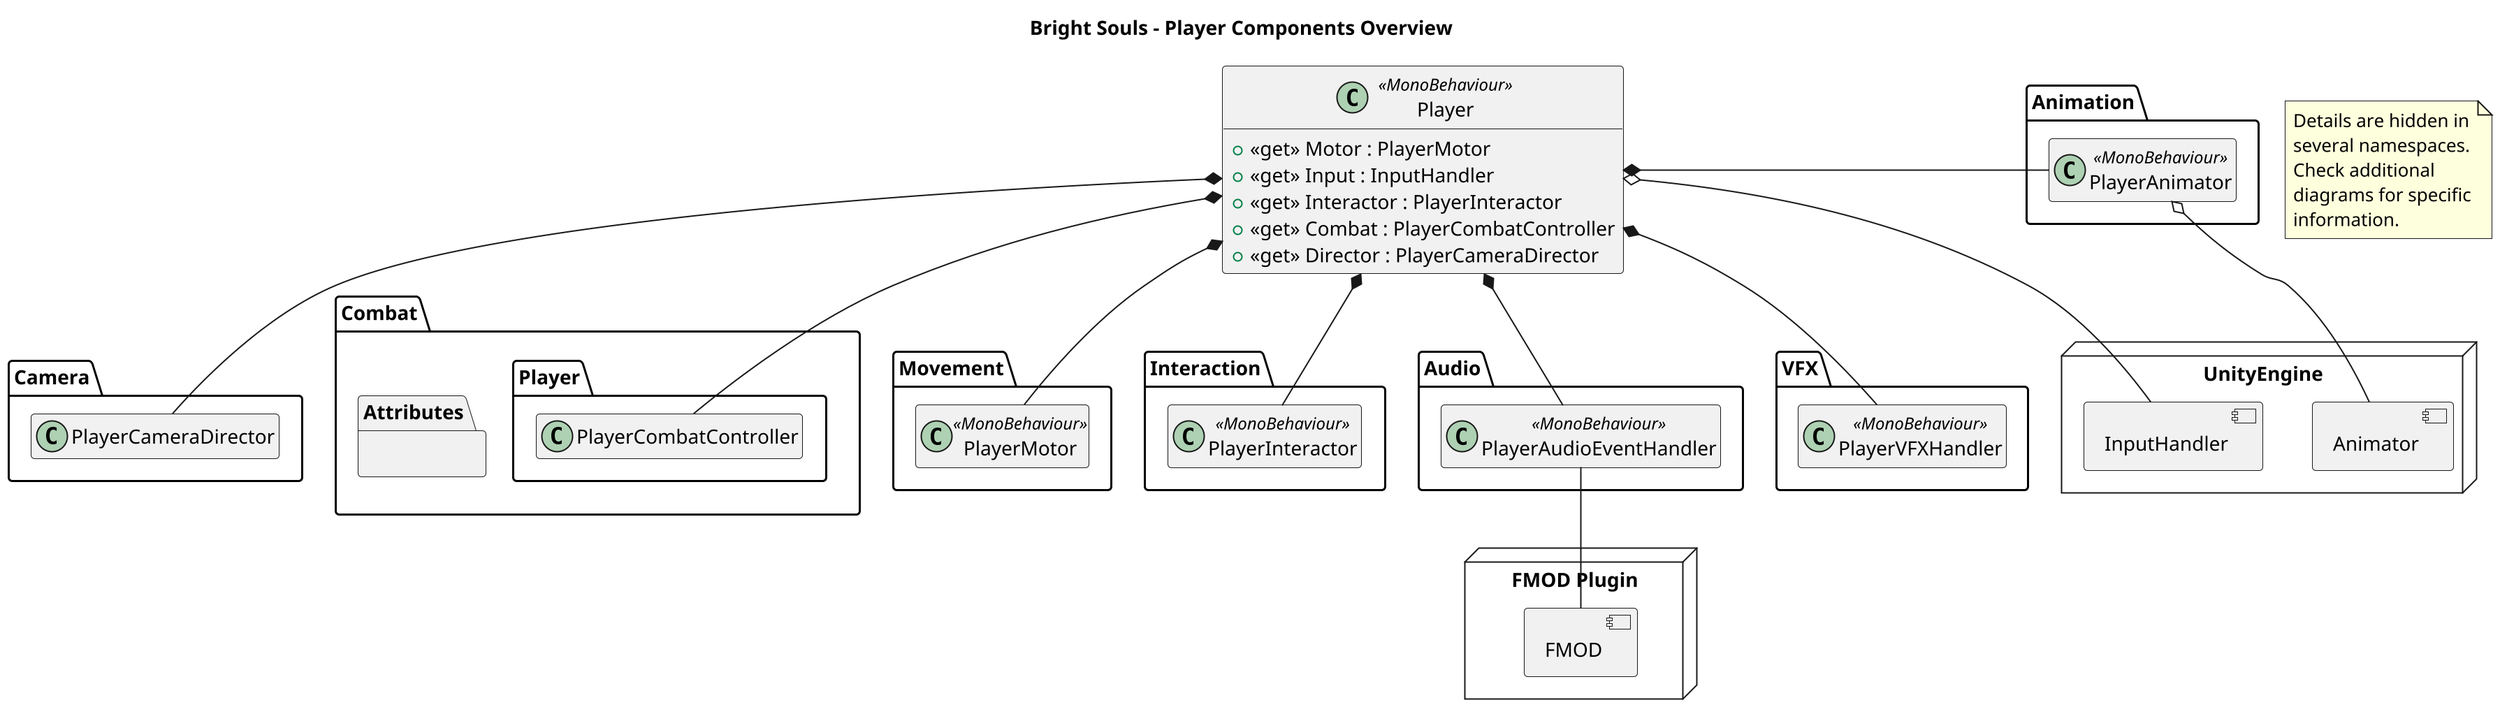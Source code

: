 @startuml Player Overview
title Bright Souls - Player Components Overview

class Player <<MonoBehaviour>> {
    +<<get>> Motor : PlayerMotor
    +<<get>> Input : InputHandler
    +<<get>> Interactor : PlayerInteractor
    +<<get>> Combat : PlayerCombatController
    +<<get>> Director : PlayerCameraDirector
}

note "Details are hidden in\nseveral namespaces.\nCheck additional\ndiagrams for specific\ninformation." as N1

namespace Camera {
    .Player *-- PlayerCameraDirector
    hide members
}

namespace Combat.Player {
    .Player *-- PlayerCombatController
    hide members
}
namespace Combat.Attributes {
    hide members
}

namespace Movement {
    class PlayerMotor <<MonoBehaviour>>
    .Player *-- PlayerMotor
}

namespace Interaction {
    class PlayerInteractor<<MonoBehaviour>>

    .Player *-- PlayerInteractor
}

namespace Animation {
    class PlayerAnimator <<MonoBehaviour>>

    .Player *-r- PlayerAnimator
}

namespace Audio {
    class PlayerAudioEventHandler<<MonoBehaviour>>
    .Player *-- PlayerAudioEventHandler
}

namespace VFX {
    class PlayerVFXHandler<<MonoBehaviour>>
    .Player *-- PlayerVFXHandler
}

package "FMOD Plugin" <<Node>> {
    component FMOD {
    }
    Audio.PlayerAudioEventHandler -- FMOD
}

package UnityEngine <<Node>> {
    component InputHandler {
    }
    component Animator {
    }
    Animation.PlayerAnimator o-- Animator
    .Player o-- InputHandler
}

hide GameData.Player
hide empty members
scale 2
@enduml